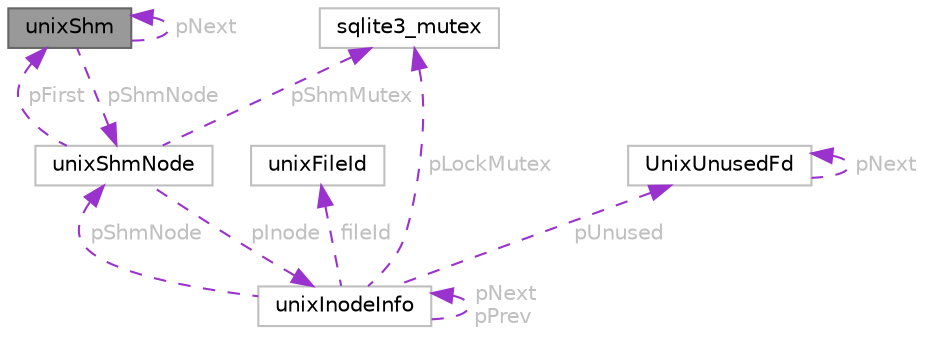digraph "unixShm"
{
 // LATEX_PDF_SIZE
  bgcolor="transparent";
  edge [fontname=Helvetica,fontsize=10,labelfontname=Helvetica,labelfontsize=10];
  node [fontname=Helvetica,fontsize=10,shape=box,height=0.2,width=0.4];
  Node1 [id="Node000001",label="unixShm",height=0.2,width=0.4,color="gray40", fillcolor="grey60", style="filled", fontcolor="black",tooltip=" "];
  Node2 -> Node1 [id="edge1_Node000001_Node000002",dir="back",color="darkorchid3",style="dashed",tooltip=" ",label=" pShmNode",fontcolor="grey" ];
  Node2 [id="Node000002",label="unixShmNode",height=0.2,width=0.4,color="grey75", fillcolor="white", style="filled",URL="$structunixShmNode.html",tooltip=" "];
  Node3 -> Node2 [id="edge2_Node000002_Node000003",dir="back",color="darkorchid3",style="dashed",tooltip=" ",label=" pInode",fontcolor="grey" ];
  Node3 [id="Node000003",label="unixInodeInfo",height=0.2,width=0.4,color="grey75", fillcolor="white", style="filled",URL="$structunixInodeInfo.html",tooltip=" "];
  Node4 -> Node3 [id="edge3_Node000003_Node000004",dir="back",color="darkorchid3",style="dashed",tooltip=" ",label=" fileId",fontcolor="grey" ];
  Node4 [id="Node000004",label="unixFileId",height=0.2,width=0.4,color="grey75", fillcolor="white", style="filled",URL="$structunixFileId.html",tooltip=" "];
  Node5 -> Node3 [id="edge4_Node000003_Node000005",dir="back",color="darkorchid3",style="dashed",tooltip=" ",label=" pLockMutex",fontcolor="grey" ];
  Node5 [id="Node000005",label="sqlite3_mutex",height=0.2,width=0.4,color="grey75", fillcolor="white", style="filled",URL="$structsqlite3__mutex.html",tooltip=" "];
  Node6 -> Node3 [id="edge5_Node000003_Node000006",dir="back",color="darkorchid3",style="dashed",tooltip=" ",label=" pUnused",fontcolor="grey" ];
  Node6 [id="Node000006",label="UnixUnusedFd",height=0.2,width=0.4,color="grey75", fillcolor="white", style="filled",URL="$structUnixUnusedFd.html",tooltip=" "];
  Node6 -> Node6 [id="edge6_Node000006_Node000006",dir="back",color="darkorchid3",style="dashed",tooltip=" ",label=" pNext",fontcolor="grey" ];
  Node2 -> Node3 [id="edge7_Node000003_Node000002",dir="back",color="darkorchid3",style="dashed",tooltip=" ",label=" pShmNode",fontcolor="grey" ];
  Node3 -> Node3 [id="edge8_Node000003_Node000003",dir="back",color="darkorchid3",style="dashed",tooltip=" ",label=" pNext\npPrev",fontcolor="grey" ];
  Node5 -> Node2 [id="edge9_Node000002_Node000005",dir="back",color="darkorchid3",style="dashed",tooltip=" ",label=" pShmMutex",fontcolor="grey" ];
  Node1 -> Node2 [id="edge10_Node000002_Node000001",dir="back",color="darkorchid3",style="dashed",tooltip=" ",label=" pFirst",fontcolor="grey" ];
  Node1 -> Node1 [id="edge11_Node000001_Node000001",dir="back",color="darkorchid3",style="dashed",tooltip=" ",label=" pNext",fontcolor="grey" ];
}

